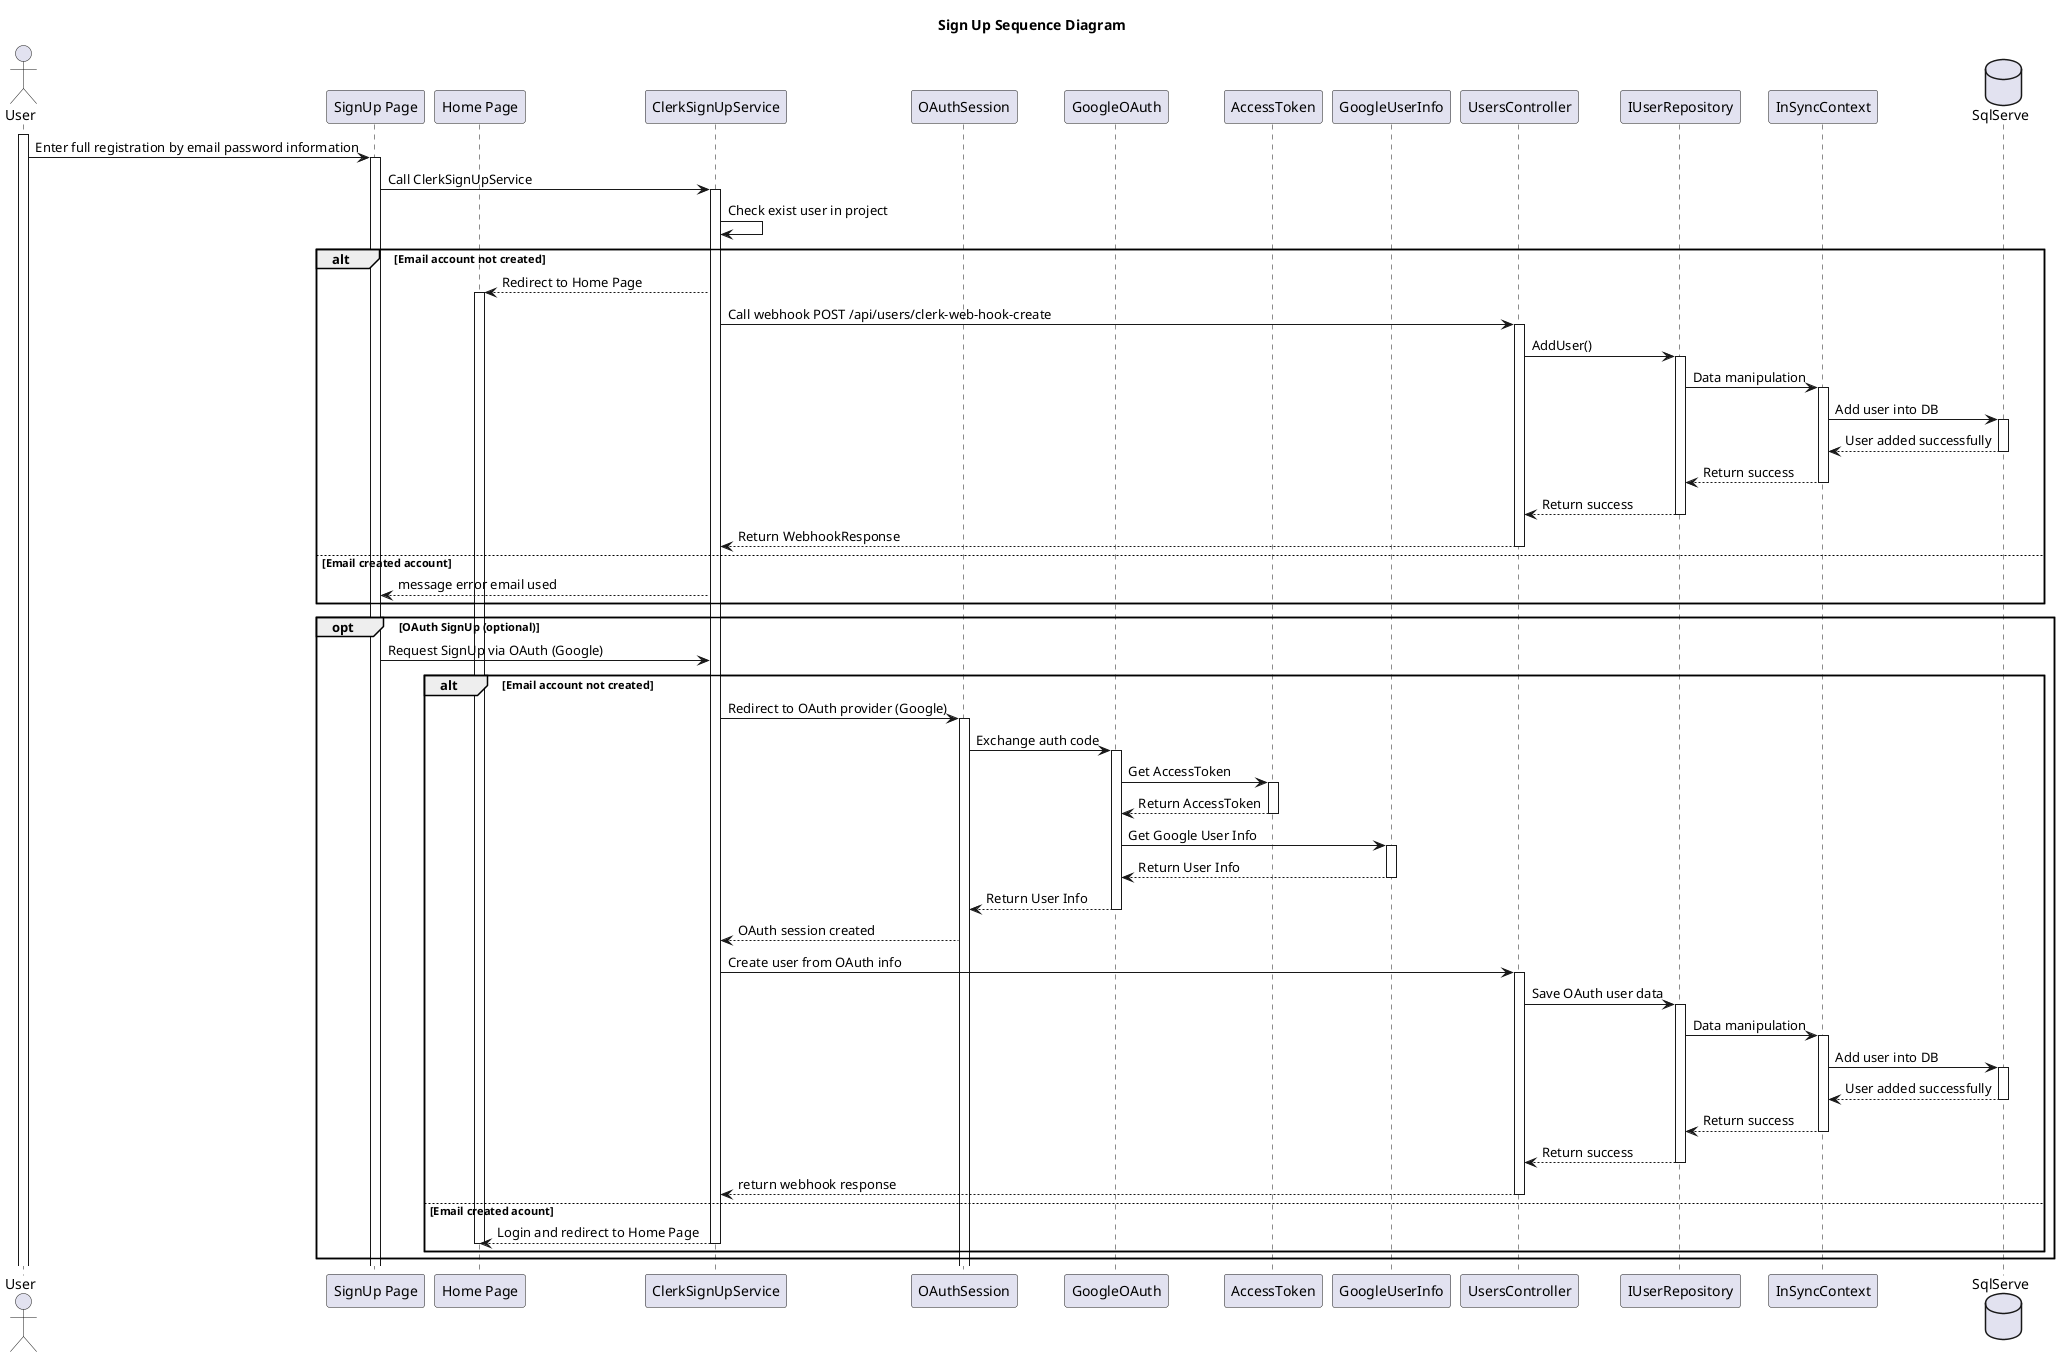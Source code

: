 @startuml SignUpSequenceDiagram
skinparam classAttributeIconSize 0
Title Sign Up Sequence Diagram
'Character	Visibility
'-			private
'#			protected
'~			package private
'+			public

'Extension	<|--	Quan hệ mở rộng từ (là extends hoặc implements nhưng ko có annotations trong code)
'Composition	*--	 Quan hệ gắn kết chặt chẽ : part - of
'Aggregation	o--	Quan hệ liên kết giữa hai thực thể : use, has

' Include các file vào trong file để sử dụng'
    actor "User" as U
    participant "SignUp Page" as SUP
    participant "Home Page" as HP
    participant "ClerkSignUpService" as CS
    participant "OAuthSession" as OS
    participant "GoogleOAuth" as GO
    participant "AccessToken" as AT
    participant "GoogleUserInfo" as GUI

    participant "UsersController" as UC
    participant "IUserRepository" as IUserRepo
    participant "InSyncContext" as CONTEXT
    database "SqlServe" as Db

    activate U
    U -> SUP : Enter full registration by email password information
    activate SUP
    SUP -> CS : Call ClerkSignUpService
    activate CS
    CS -> CS : Check exist user in project
    alt Email account not created
        CS  --> HP : Redirect to Home Page
        activate HP
       
        
        CS -> UC : Call webhook POST /api/users/clerk-web-hook-create
        activate UC

        UC ->IUserRepo : AddUser()
        activate IUserRepo

        IUserRepo -> CONTEXT : Data manipulation
        activate CONTEXT

        CONTEXT -> Db : Add user into DB
        activate Db

        ' Database returns success or failure
        Db --> CONTEXT : User added successfully
        deactivate Db

        CONTEXT --> IUserRepo : Return success
        deactivate CONTEXT

        IUserRepo --> UC : Return success
        deactivate IUserRepo

        ' UsersController returns response to ClerkSignUp
        UC --> CS : Return WebhookResponse
        deactivate UC
        ' ClerkSignUp responds to User with success message
    else Email created account
        CS --> SUP : message error email used
    end



    opt OAuth SignUp (optional)
        SUP -> CS : Request SignUp via OAuth (Google)
        alt Email account not created
            CS -> OS : Redirect to OAuth provider (Google)
            activate OS
            OS -> GO : Exchange auth code
            activate GO
            GO -> AT : Get AccessToken
            activate AT
            AT --> GO : Return AccessToken
            deactivate AT
            GO -> GUI : Get Google User Info
            activate GUI
            GUI --> GO : Return User Info
            deactivate GUI
            GO --> OS : Return User Info
            deactivate GO
            OS --> CS : OAuth session created
            CS -> UC : Create user from OAuth info
            activate UC 
            UC -> IUserRepo : Save OAuth user data
            activate IUserRepo

            IUserRepo -> CONTEXT : Data manipulation
            activate CONTEXT
            CONTEXT -> Db : Add user into DB
            activate Db
            ' Database returns success or failure
            Db --> CONTEXT : User added successfully
            deactivate Db

            CONTEXT --> IUserRepo : Return success
            deactivate CONTEXT

            IUserRepo --> UC : Return success
            deactivate IUserRepo
            UC --> CS : return webhook response
            deactivate UC
        else Email created acount
            CS --> HP     : Login and redirect to Home Page
            deactivate CS
            deactivate HP
        end
    end


@enduml